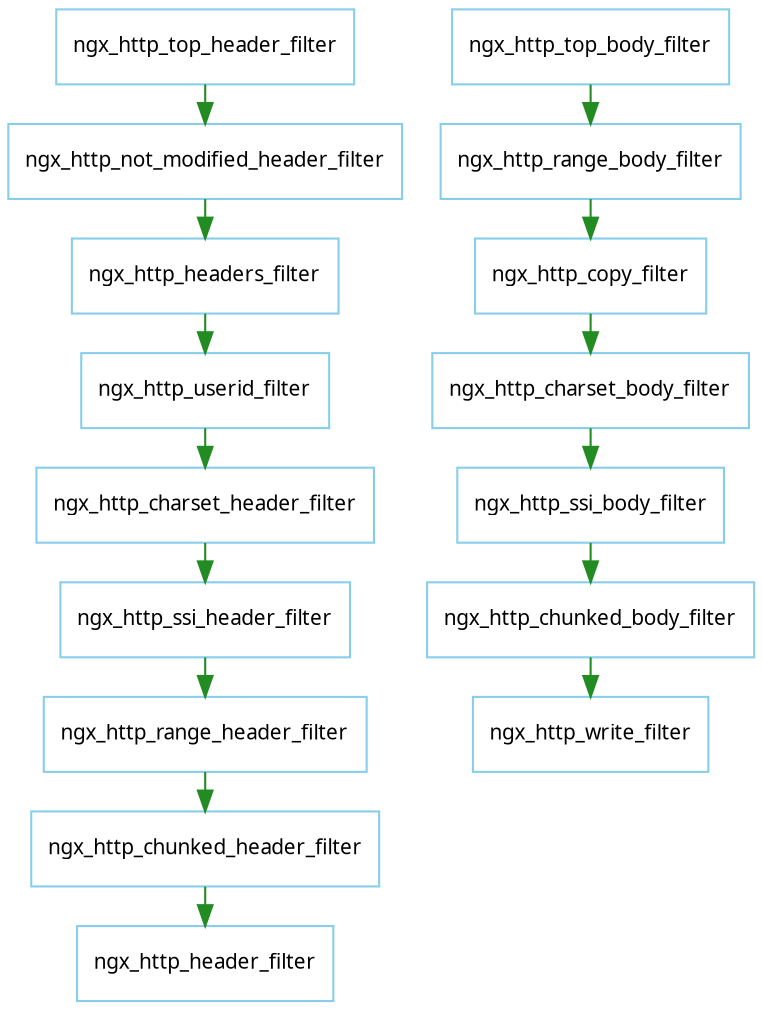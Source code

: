digraph ngx_http_filter_chain {

   rankdir=TB;
   ranksep = 0.25;
   node [shape=record, color=skyblue, fontname="Verdana", fontsize=10];
   edge [color=forestgreen, fontname="Verdana", fontsize=10];

   ngx_http_top_header_filter ->
   ngx_http_not_modified_header_filter ->
   ngx_http_headers_filter ->
   ngx_http_userid_filter ->
   ngx_http_charset_header_filter ->
   ngx_http_ssi_header_filter ->
   ngx_http_range_header_filter ->
   ngx_http_chunked_header_filter ->
   ngx_http_header_filter;

   ngx_http_top_body_filter ->
   ngx_http_range_body_filter ->
   ngx_http_copy_filter -> 
   ngx_http_charset_body_filter ->
   ngx_http_ssi_body_filter ->
   ngx_http_chunked_body_filter ->
   ngx_http_write_filter;

}
